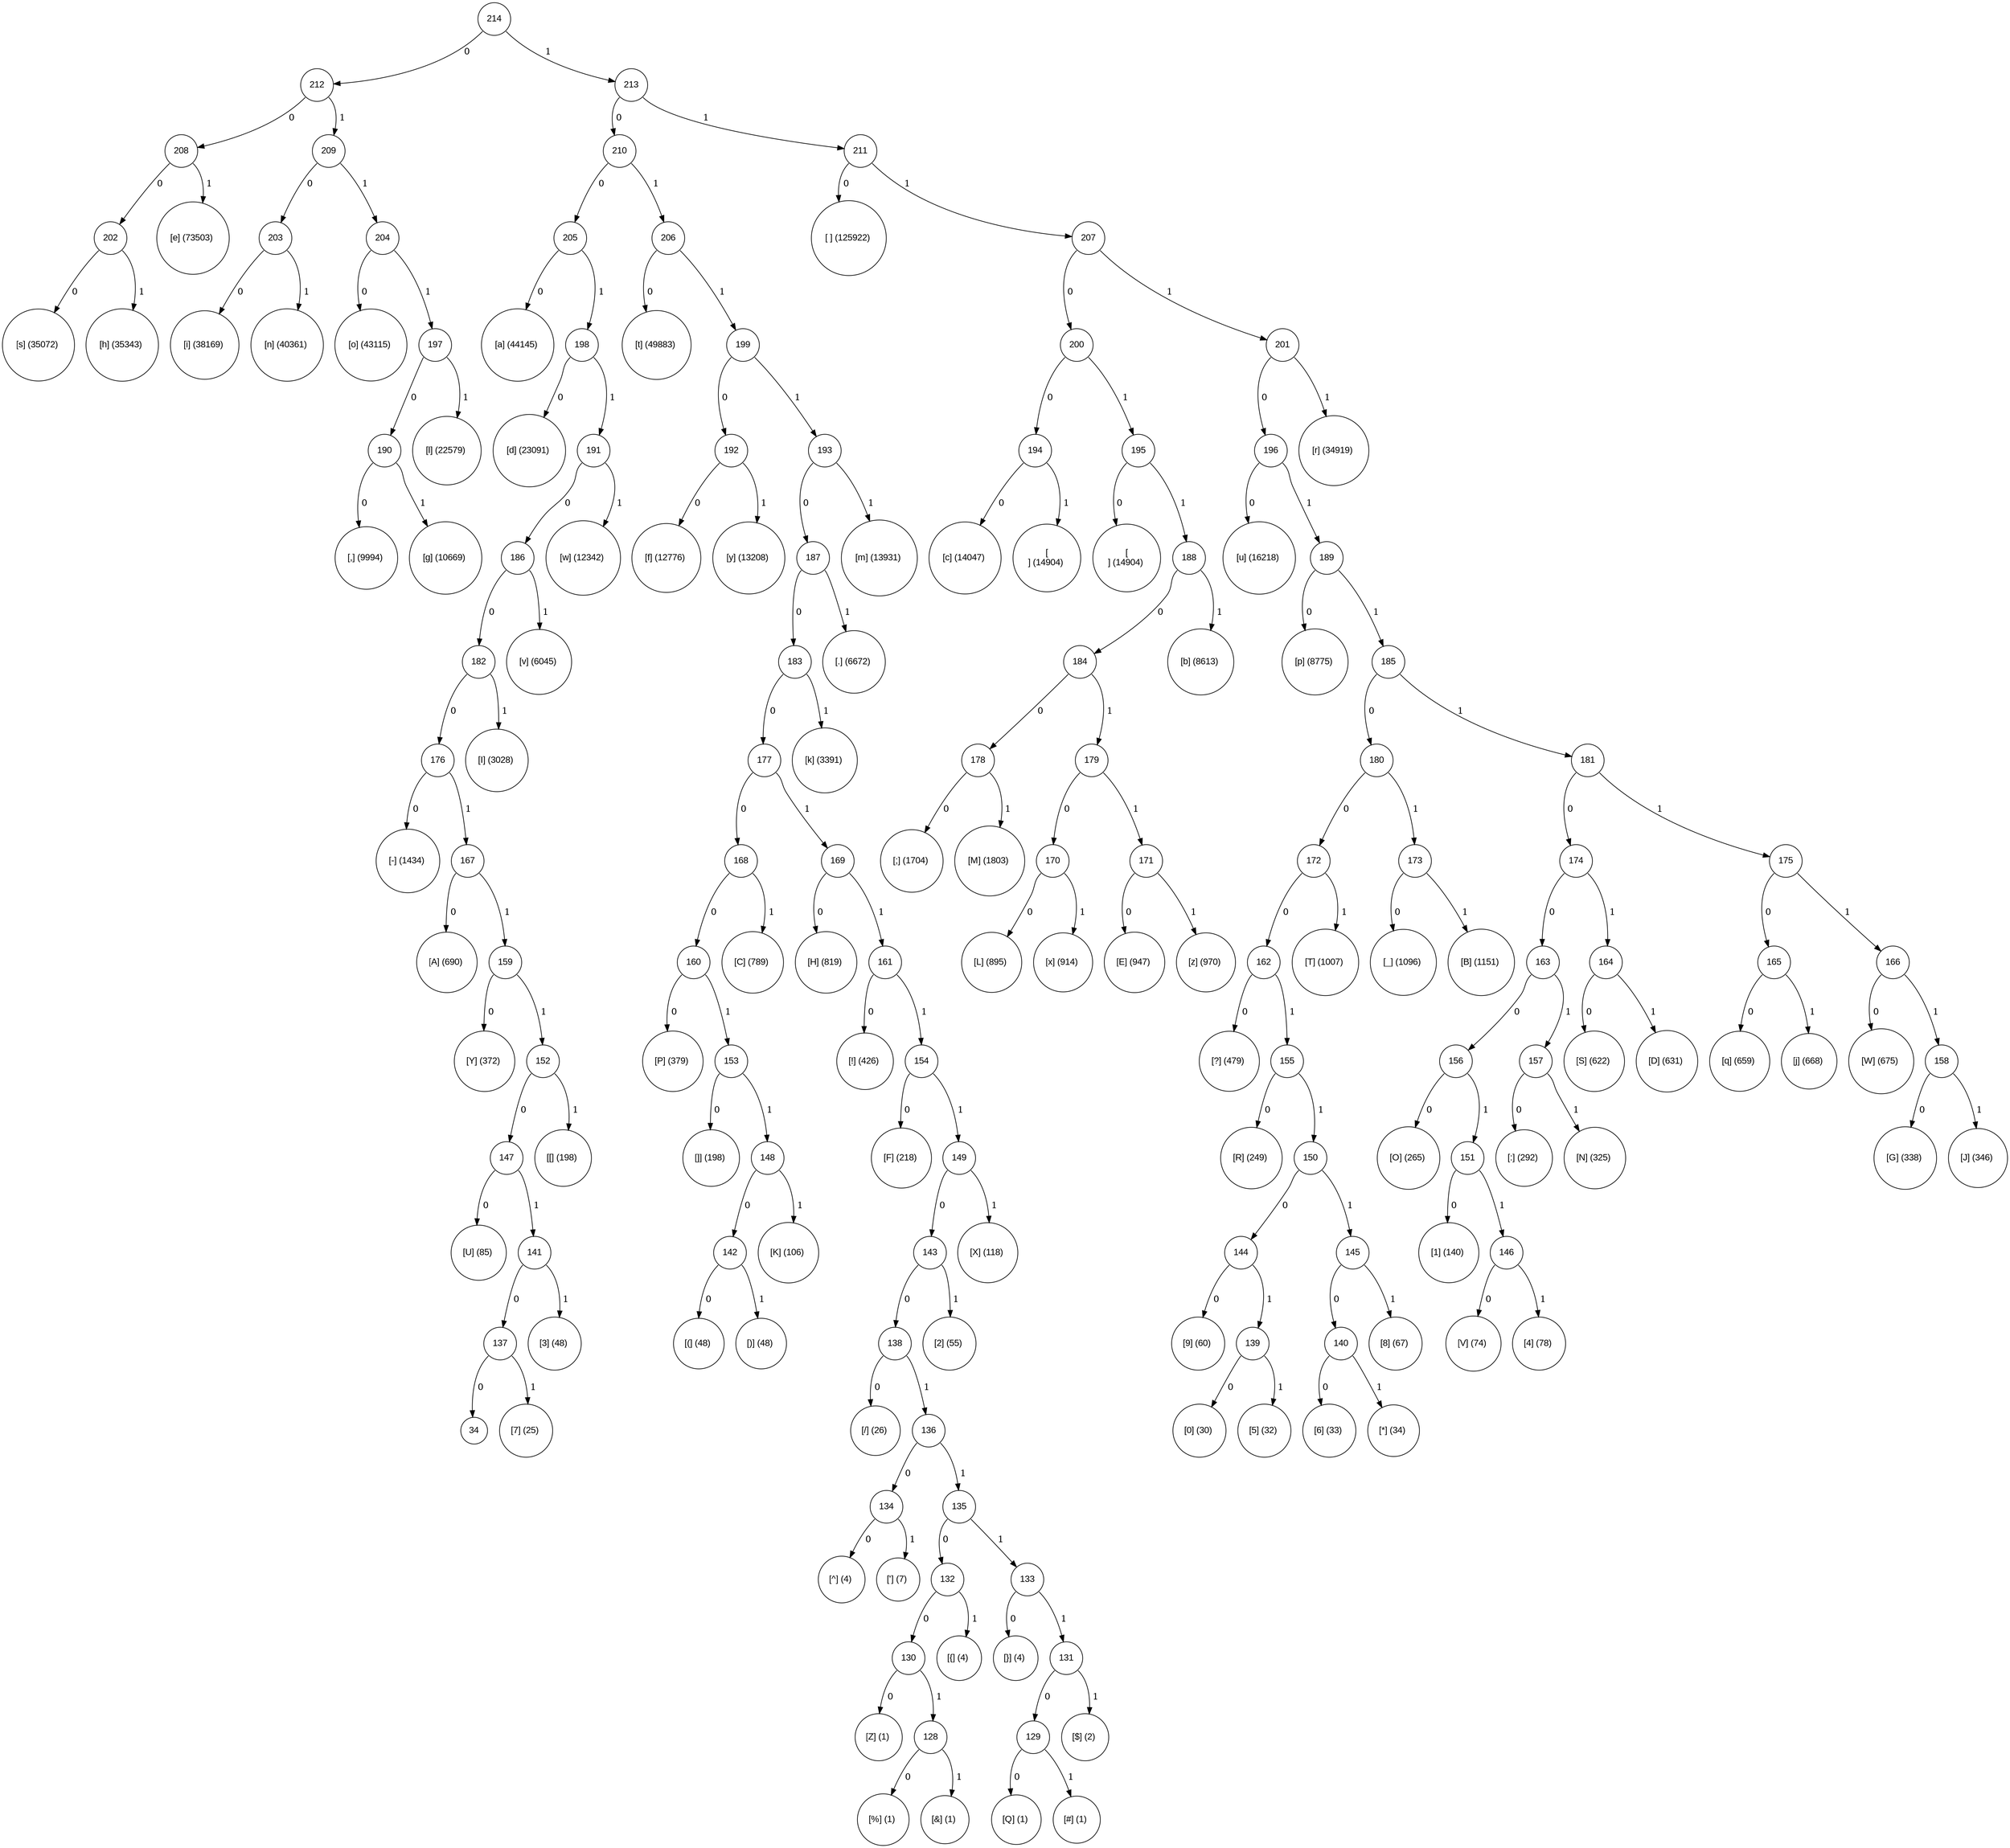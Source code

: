 digraph tree {
	node [fontname="Arial", shape="circle", width=0.5]; 

214:sw -> 212 [label = " 0"]; 
212 [label = "212"]; 
212:sw -> 208 [label = " 0"]; 
208 [label = "208"]; 
208:se -> 101 [label = " 1"]; 
101 [label = "[e] (73503) "]; 
208:sw -> 202 [label = " 0"]; 
202 [label = "202"]; 
202:se -> 104 [label = " 1"]; 
104 [label = "[h] (35343) "]; 
202:sw -> 115 [label = " 0"]; 
115 [label = "[s] (35072) "]; 
212:se -> 209 [label = " 1"]; 
209 [label = "209"]; 
209:sw -> 203 [label = " 0"]; 
203 [label = "203"]; 
203:sw -> 105 [label = " 0"]; 
105 [label = "[i] (38169) "]; 
203:se -> 110 [label = " 1"]; 
110 [label = "[n] (40361) "]; 
209:se -> 204 [label = " 1"]; 
204 [label = "204"]; 
204:sw -> 111 [label = " 0"]; 
111 [label = "[o] (43115) "]; 
204:se -> 197 [label = " 1"]; 
197 [label = "197"]; 
197:se -> 108 [label = " 1"]; 
108 [label = "[l] (22579) "]; 
197:sw -> 190 [label = " 0"]; 
190 [label = "190"]; 
190:sw -> 44 [label = " 0"]; 
44 [label = "[,] (9994) "]; 
190:se -> 103 [label = " 1"]; 
103 [label = "[g] (10669) "]; 
214:se -> 213 [label = " 1"]; 
213 [label = "213"]; 
213:sw -> 210 [label = " 0"]; 
210 [label = "210"]; 
210:sw -> 205 [label = " 0"]; 
205 [label = "205"]; 
205:sw -> 97 [label = " 0"]; 
97 [label = "[a] (44145) "]; 
205:se -> 198 [label = " 1"]; 
198 [label = "198"]; 
198:sw -> 100 [label = " 0"]; 
100 [label = "[d] (23091) "]; 
198:se -> 191 [label = " 1"]; 
191 [label = "191"]; 
191:se -> 119 [label = " 1"]; 
119 [label = "[w] (12342) "]; 
191:sw -> 186 [label = " 0"]; 
186 [label = "186"]; 
186:se -> 118 [label = " 1"]; 
118 [label = "[v] (6045) "]; 
186:sw -> 182 [label = " 0"]; 
182 [label = "182"]; 
182:se -> 73 [label = " 1"]; 
73 [label = "[I] (3028) "]; 
182:sw -> 176 [label = " 0"]; 
176 [label = "176"]; 
176:sw -> 45 [label = " 0"]; 
45 [label = "[-] (1434) "]; 
176:se -> 167 [label = " 1"]; 
167 [label = "167"]; 
167:sw -> 65 [label = " 0"]; 
65 [label = "[A] (690) "]; 
167:se -> 159 [label = " 1"]; 
159 [label = "159"]; 
159:sw -> 89 [label = " 0"]; 
89 [label = "[Y] (372) "]; 
159:se -> 152 [label = " 1"]; 
152 [label = "152"]; 
152:se -> 91 [label = " 1"]; 
91 [label = "[[] (198) "]; 
152:sw -> 147 [label = " 0"]; 
147 [label = "147"]; 
147:sw -> 85 [label = " 0"]; 
85 [label = "[U] (85) "]; 
147:se -> 141 [label = " 1"]; 
141 [label = "141"]; 
141:se -> 51 [label = " 1"]; 
51 [label = "[3] (48) "]; 
141:sw -> 137 [label = " 0"]; 
137 [label = "137"]; 
137:sw -> 34 [label = " 0"]; 
34 [label = "34"]; 
137:se -> 55 [label = " 1"]; 
55 [label = "[7] (25) "]; 
210:se -> 206 [label = " 1"]; 
206 [label = "206"]; 
206:sw -> 116 [label = " 0"]; 
116 [label = "[t] (49883) "]; 
206:se -> 199 [label = " 1"]; 
199 [label = "199"]; 
199:sw -> 192 [label = " 0"]; 
192 [label = "192"]; 
192:sw -> 102 [label = " 0"]; 
102 [label = "[f] (12776) "]; 
192:se -> 121 [label = " 1"]; 
121 [label = "[y] (13208) "]; 
199:se -> 193 [label = " 1"]; 
193 [label = "193"]; 
193:se -> 109 [label = " 1"]; 
109 [label = "[m] (13931) "]; 
193:sw -> 187 [label = " 0"]; 
187 [label = "187"]; 
187:se -> 46 [label = " 1"]; 
46 [label = "[.] (6672) "]; 
187:sw -> 183 [label = " 0"]; 
183 [label = "183"]; 
183:se -> 107 [label = " 1"]; 
107 [label = "[k] (3391) "]; 
183:sw -> 177 [label = " 0"]; 
177 [label = "177"]; 
177:sw -> 168 [label = " 0"]; 
168 [label = "168"]; 
168:se -> 67 [label = " 1"]; 
67 [label = "[C] (789) "]; 
168:sw -> 160 [label = " 0"]; 
160 [label = "160"]; 
160:sw -> 80 [label = " 0"]; 
80 [label = "[P] (379) "]; 
160:se -> 153 [label = " 1"]; 
153 [label = "153"]; 
153:sw -> 93 [label = " 0"]; 
93 [label = "[]] (198) "]; 
153:se -> 148 [label = " 1"]; 
148 [label = "148"]; 
148:se -> 75 [label = " 1"]; 
75 [label = "[K] (106) "]; 
148:sw -> 142 [label = " 0"]; 
142 [label = "142"]; 
142:sw -> 40 [label = " 0"]; 
40 [label = "[(] (48) "]; 
142:se -> 41 [label = " 1"]; 
41 [label = "[)] (48) "]; 
177:se -> 169 [label = " 1"]; 
169 [label = "169"]; 
169:sw -> 72 [label = " 0"]; 
72 [label = "[H] (819) "]; 
169:se -> 161 [label = " 1"]; 
161 [label = "161"]; 
161:sw -> 33 [label = " 0"]; 
33 [label = "[!] (426) "]; 
161:se -> 154 [label = " 1"]; 
154 [label = "154"]; 
154:sw -> 70 [label = " 0"]; 
70 [label = "[F] (218) "]; 
154:se -> 149 [label = " 1"]; 
149 [label = "149"]; 
149:se -> 88 [label = " 1"]; 
88 [label = "[X] (118) "]; 
149:sw -> 143 [label = " 0"]; 
143 [label = "143"]; 
143:se -> 50 [label = " 1"]; 
50 [label = "[2] (55) "]; 
143:sw -> 138 [label = " 0"]; 
138 [label = "138"]; 
138:sw -> 47 [label = " 0"]; 
47 [label = "[/] (26) "]; 
138:se -> 136 [label = " 1"]; 
136 [label = "136"]; 
136:sw -> 134 [label = " 0"]; 
134 [label = "134"]; 
134:se -> 39 [label = " 1"]; 
39 [label = "['] (7) "]; 
134:sw -> 94 [label = " 0"]; 
94 [label = "[^] (4) "]; 
136:se -> 135 [label = " 1"]; 
135 [label = "135"]; 
135:sw -> 132 [label = " 0"]; 
132 [label = "132"]; 
132:se -> 123 [label = " 1"]; 
123 [label = "[{] (4) "]; 
132:sw -> 130 [label = " 0"]; 
130 [label = "130"]; 
130:sw -> 90 [label = " 0"]; 
90 [label = "[Z] (1) "]; 
130:se -> 128 [label = " 1"]; 
128 [label = "128"]; 
128:sw -> 37 [label = " 0"]; 
37 [label = "[%] (1) "]; 
128:se -> 38 [label = " 1"]; 
38 [label = "[&] (1) "]; 
135:se -> 133 [label = " 1"]; 
133 [label = "133"]; 
133:sw -> 125 [label = " 0"]; 
125 [label = "[}] (4) "]; 
133:se -> 131 [label = " 1"]; 
131 [label = "131"]; 
131:se -> 36 [label = " 1"]; 
36 [label = "[$] (2) "]; 
131:sw -> 129 [label = " 0"]; 
129 [label = "129"]; 
129:se -> 35 [label = " 1"]; 
35 [label = "[#] (1) "]; 
129:sw -> 81 [label = " 0"]; 
81 [label = "[Q] (1) "]; 
213:se -> 211 [label = " 1"]; 
211 [label = "211"]; 
211:sw -> 32 [label = " 0"]; 
32 [label = "[ ] (125922) "]; 
211:se -> 207 [label = " 1"]; 
207 [label = "207"]; 
207:sw -> 200 [label = " 0"]; 
200 [label = "200"]; 
200:sw -> 194 [label = " 0"]; 
194 [label = "194"]; 
194:se -> 10 [label = " 1"]; 
10 [label = "[
] (14904) "]; 
194:sw -> 99 [label = " 0"]; 
99 [label = "[c] (14047) "]; 
200:se -> 195 [label = " 1"]; 
195 [label = "195"]; 
195:sw -> 13 [label = " 0"]; 
13 [label = "[] (14904) "]; 
195:se -> 188 [label = " 1"]; 
188 [label = "188"]; 
188:se -> 98 [label = " 1"]; 
98 [label = "[b] (8613) "]; 
188:sw -> 184 [label = " 0"]; 
184 [label = "184"]; 
184:sw -> 178 [label = " 0"]; 
178 [label = "178"]; 
178:sw -> 59 [label = " 0"]; 
59 [label = "[;] (1704) "]; 
178:se -> 77 [label = " 1"]; 
77 [label = "[M] (1803) "]; 
184:se -> 179 [label = " 1"]; 
179 [label = "179"]; 
179:sw -> 170 [label = " 0"]; 
170 [label = "170"]; 
170:sw -> 76 [label = " 0"]; 
76 [label = "[L] (895) "]; 
170:se -> 120 [label = " 1"]; 
120 [label = "[x] (914) "]; 
179:se -> 171 [label = " 1"]; 
171 [label = "171"]; 
171:sw -> 69 [label = " 0"]; 
69 [label = "[E] (947) "]; 
171:se -> 122 [label = " 1"]; 
122 [label = "[z] (970) "]; 
207:se -> 201 [label = " 1"]; 
201 [label = "201"]; 
201:se -> 114 [label = " 1"]; 
114 [label = "[r] (34919) "]; 
201:sw -> 196 [label = " 0"]; 
196 [label = "196"]; 
196:sw -> 117 [label = " 0"]; 
117 [label = "[u] (16218) "]; 
196:se -> 189 [label = " 1"]; 
189 [label = "189"]; 
189:sw -> 112 [label = " 0"]; 
112 [label = "[p] (8775) "]; 
189:se -> 185 [label = " 1"]; 
185 [label = "185"]; 
185:sw -> 180 [label = " 0"]; 
180 [label = "180"]; 
180:sw -> 172 [label = " 0"]; 
172 [label = "172"]; 
172:se -> 84 [label = " 1"]; 
84 [label = "[T] (1007) "]; 
172:sw -> 162 [label = " 0"]; 
162 [label = "162"]; 
162:sw -> 63 [label = " 0"]; 
63 [label = "[?] (479) "]; 
162:se -> 155 [label = " 1"]; 
155 [label = "155"]; 
155:sw -> 82 [label = " 0"]; 
82 [label = "[R] (249) "]; 
155:se -> 150 [label = " 1"]; 
150 [label = "150"]; 
150:sw -> 144 [label = " 0"]; 
144 [label = "144"]; 
144:sw -> 57 [label = " 0"]; 
57 [label = "[9] (60) "]; 
144:se -> 139 [label = " 1"]; 
139 [label = "139"]; 
139:sw -> 48 [label = " 0"]; 
48 [label = "[0] (30) "]; 
139:se -> 53 [label = " 1"]; 
53 [label = "[5] (32) "]; 
150:se -> 145 [label = " 1"]; 
145 [label = "145"]; 
145:se -> 56 [label = " 1"]; 
56 [label = "[8] (67) "]; 
145:sw -> 140 [label = " 0"]; 
140 [label = "140"]; 
140:se -> 42 [label = " 1"]; 
42 [label = "[*] (34) "]; 
140:sw -> 54 [label = " 0"]; 
54 [label = "[6] (33) "]; 
180:se -> 173 [label = " 1"]; 
173 [label = "173"]; 
173:se -> 66 [label = " 1"]; 
66 [label = "[B] (1151) "]; 
173:sw -> 95 [label = " 0"]; 
95 [label = "[_] (1096) "]; 
185:se -> 181 [label = " 1"]; 
181 [label = "181"]; 
181:sw -> 174 [label = " 0"]; 
174 [label = "174"]; 
174:sw -> 163 [label = " 0"]; 
163 [label = "163"]; 
163:sw -> 156 [label = " 0"]; 
156 [label = "156"]; 
156:sw -> 79 [label = " 0"]; 
79 [label = "[O] (265) "]; 
156:se -> 151 [label = " 1"]; 
151 [label = "151"]; 
151:sw -> 49 [label = " 0"]; 
49 [label = "[1] (140) "]; 
151:se -> 146 [label = " 1"]; 
146 [label = "146"]; 
146:se -> 52 [label = " 1"]; 
52 [label = "[4] (78) "]; 
146:sw -> 86 [label = " 0"]; 
86 [label = "[V] (74) "]; 
163:se -> 157 [label = " 1"]; 
157 [label = "157"]; 
157:sw -> 58 [label = " 0"]; 
58 [label = "[:] (292) "]; 
157:se -> 78 [label = " 1"]; 
78 [label = "[N] (325) "]; 
174:se -> 164 [label = " 1"]; 
164 [label = "164"]; 
164:se -> 68 [label = " 1"]; 
68 [label = "[D] (631) "]; 
164:sw -> 83 [label = " 0"]; 
83 [label = "[S] (622) "]; 
181:se -> 175 [label = " 1"]; 
175 [label = "175"]; 
175:sw -> 165 [label = " 0"]; 
165 [label = "165"]; 
165:se -> 106 [label = " 1"]; 
106 [label = "[j] (668) "]; 
165:sw -> 113 [label = " 0"]; 
113 [label = "[q] (659) "]; 
175:se -> 166 [label = " 1"]; 
166 [label = "166"]; 
166:sw -> 87 [label = " 0"]; 
87 [label = "[W] (675) "]; 
166:se -> 158 [label = " 1"]; 
158 [label = "158"]; 
158:sw -> 71 [label = " 0"]; 
71 [label = "[G] (338) "]; 
158:se -> 74 [label = " 1"]; 
74 [label = "[J] (346) "]; 
}

